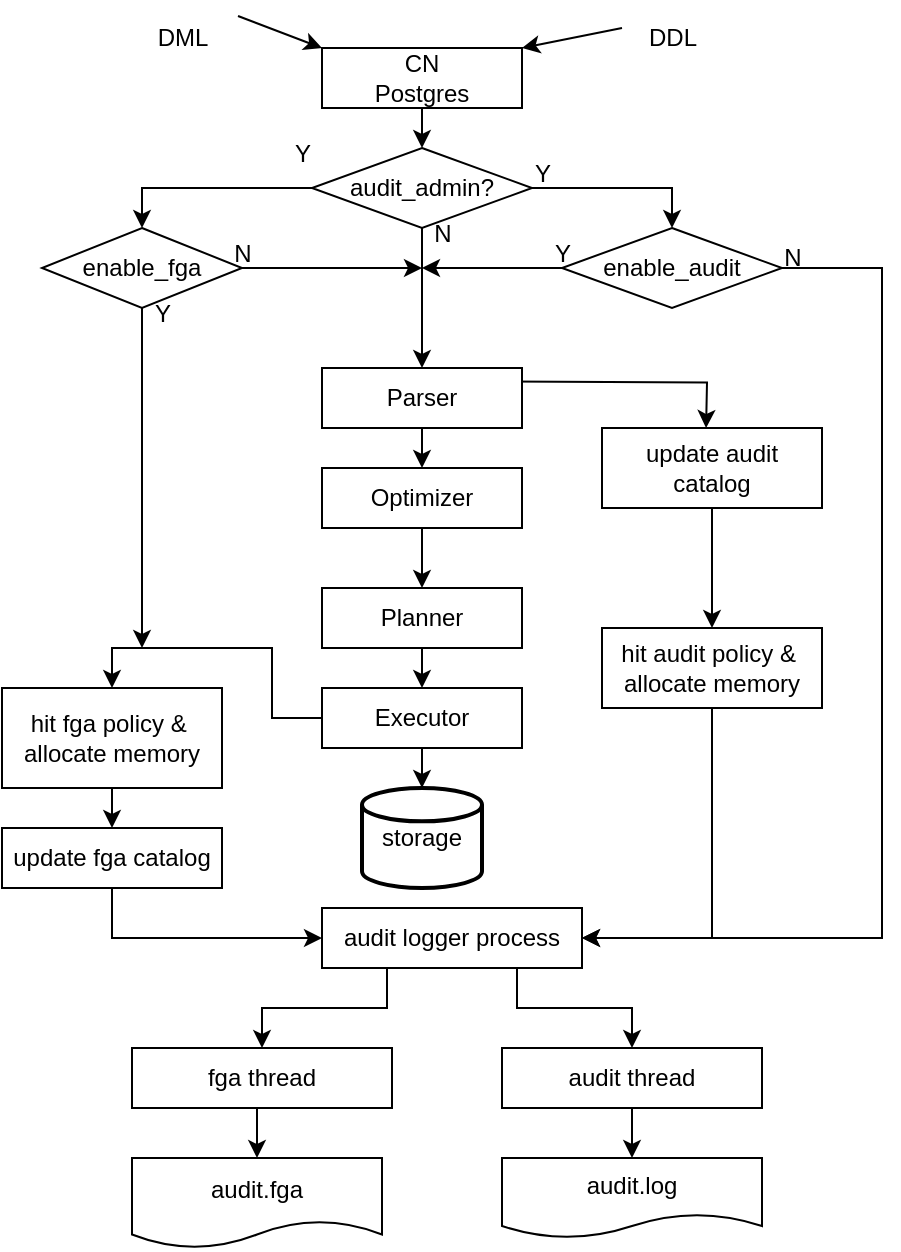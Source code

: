 <mxfile version="21.7.4" type="github">
  <diagram id="C5RBs43oDa-KdzZeNtuy" name="Page-1">
    <mxGraphModel dx="1290" dy="511" grid="1" gridSize="10" guides="1" tooltips="1" connect="1" arrows="1" fold="1" page="1" pageScale="1" pageWidth="827" pageHeight="1169" math="0" shadow="0">
      <root>
        <mxCell id="WIyWlLk6GJQsqaUBKTNV-0" />
        <mxCell id="WIyWlLk6GJQsqaUBKTNV-1" parent="WIyWlLk6GJQsqaUBKTNV-0" />
        <mxCell id="0m9i0qNVgHev02p7hBAH-16" style="edgeStyle=orthogonalEdgeStyle;rounded=0;orthogonalLoop=1;jettySize=auto;html=1;exitX=0.5;exitY=1;exitDx=0;exitDy=0;entryX=0.5;entryY=0;entryDx=0;entryDy=0;" edge="1" parent="WIyWlLk6GJQsqaUBKTNV-1" source="0m9i0qNVgHev02p7hBAH-1" target="0m9i0qNVgHev02p7hBAH-6">
          <mxGeometry relative="1" as="geometry" />
        </mxCell>
        <mxCell id="0m9i0qNVgHev02p7hBAH-1" value="CN&lt;br&gt;Postgres" style="rounded=0;whiteSpace=wrap;html=1;" vertex="1" parent="WIyWlLk6GJQsqaUBKTNV-1">
          <mxGeometry x="230" y="30" width="100" height="30" as="geometry" />
        </mxCell>
        <mxCell id="0m9i0qNVgHev02p7hBAH-21" style="edgeStyle=orthogonalEdgeStyle;rounded=0;orthogonalLoop=1;jettySize=auto;html=1;exitX=1;exitY=0.25;exitDx=0;exitDy=0;entryX=0.564;entryY=0.02;entryDx=0;entryDy=0;entryPerimeter=0;" edge="1" parent="WIyWlLk6GJQsqaUBKTNV-1">
          <mxGeometry relative="1" as="geometry">
            <mxPoint x="320" y="196.7" as="sourcePoint" />
            <mxPoint x="422.04" y="220.0" as="targetPoint" />
          </mxGeometry>
        </mxCell>
        <mxCell id="0m9i0qNVgHev02p7hBAH-23" style="edgeStyle=orthogonalEdgeStyle;rounded=0;orthogonalLoop=1;jettySize=auto;html=1;exitX=0.5;exitY=1;exitDx=0;exitDy=0;entryX=0.5;entryY=0;entryDx=0;entryDy=0;" edge="1" parent="WIyWlLk6GJQsqaUBKTNV-1" source="0m9i0qNVgHev02p7hBAH-2" target="0m9i0qNVgHev02p7hBAH-3">
          <mxGeometry relative="1" as="geometry" />
        </mxCell>
        <mxCell id="0m9i0qNVgHev02p7hBAH-2" value="Parser" style="rounded=0;whiteSpace=wrap;html=1;" vertex="1" parent="WIyWlLk6GJQsqaUBKTNV-1">
          <mxGeometry x="230" y="190" width="100" height="30" as="geometry" />
        </mxCell>
        <mxCell id="0m9i0qNVgHev02p7hBAH-24" style="edgeStyle=orthogonalEdgeStyle;rounded=0;orthogonalLoop=1;jettySize=auto;html=1;exitX=0.5;exitY=1;exitDx=0;exitDy=0;entryX=0.5;entryY=0;entryDx=0;entryDy=0;" edge="1" parent="WIyWlLk6GJQsqaUBKTNV-1" source="0m9i0qNVgHev02p7hBAH-3" target="0m9i0qNVgHev02p7hBAH-4">
          <mxGeometry relative="1" as="geometry" />
        </mxCell>
        <mxCell id="0m9i0qNVgHev02p7hBAH-3" value="Optimizer" style="rounded=0;whiteSpace=wrap;html=1;" vertex="1" parent="WIyWlLk6GJQsqaUBKTNV-1">
          <mxGeometry x="230" y="240" width="100" height="30" as="geometry" />
        </mxCell>
        <mxCell id="0m9i0qNVgHev02p7hBAH-25" style="edgeStyle=orthogonalEdgeStyle;rounded=0;orthogonalLoop=1;jettySize=auto;html=1;exitX=0.5;exitY=1;exitDx=0;exitDy=0;entryX=0.5;entryY=0;entryDx=0;entryDy=0;" edge="1" parent="WIyWlLk6GJQsqaUBKTNV-1" source="0m9i0qNVgHev02p7hBAH-4" target="0m9i0qNVgHev02p7hBAH-5">
          <mxGeometry relative="1" as="geometry" />
        </mxCell>
        <mxCell id="0m9i0qNVgHev02p7hBAH-4" value="Planner" style="rounded=0;whiteSpace=wrap;html=1;" vertex="1" parent="WIyWlLk6GJQsqaUBKTNV-1">
          <mxGeometry x="230" y="300" width="100" height="30" as="geometry" />
        </mxCell>
        <mxCell id="0m9i0qNVgHev02p7hBAH-26" style="edgeStyle=orthogonalEdgeStyle;rounded=0;orthogonalLoop=1;jettySize=auto;html=1;exitX=0;exitY=0.5;exitDx=0;exitDy=0;entryX=0.5;entryY=0;entryDx=0;entryDy=0;" edge="1" parent="WIyWlLk6GJQsqaUBKTNV-1" source="0m9i0qNVgHev02p7hBAH-5" target="0m9i0qNVgHev02p7hBAH-15">
          <mxGeometry relative="1" as="geometry" />
        </mxCell>
        <mxCell id="0m9i0qNVgHev02p7hBAH-47" style="edgeStyle=orthogonalEdgeStyle;rounded=0;orthogonalLoop=1;jettySize=auto;html=1;exitX=0.5;exitY=1;exitDx=0;exitDy=0;entryX=0.5;entryY=0;entryDx=0;entryDy=0;entryPerimeter=0;" edge="1" parent="WIyWlLk6GJQsqaUBKTNV-1" source="0m9i0qNVgHev02p7hBAH-5" target="0m9i0qNVgHev02p7hBAH-46">
          <mxGeometry relative="1" as="geometry" />
        </mxCell>
        <mxCell id="0m9i0qNVgHev02p7hBAH-5" value="Executor" style="rounded=0;whiteSpace=wrap;html=1;" vertex="1" parent="WIyWlLk6GJQsqaUBKTNV-1">
          <mxGeometry x="230" y="350" width="100" height="30" as="geometry" />
        </mxCell>
        <mxCell id="0m9i0qNVgHev02p7hBAH-17" style="edgeStyle=orthogonalEdgeStyle;rounded=0;orthogonalLoop=1;jettySize=auto;html=1;exitX=0;exitY=0.5;exitDx=0;exitDy=0;entryX=0.5;entryY=0;entryDx=0;entryDy=0;" edge="1" parent="WIyWlLk6GJQsqaUBKTNV-1" source="0m9i0qNVgHev02p7hBAH-6" target="0m9i0qNVgHev02p7hBAH-13">
          <mxGeometry relative="1" as="geometry" />
        </mxCell>
        <mxCell id="0m9i0qNVgHev02p7hBAH-18" style="edgeStyle=orthogonalEdgeStyle;rounded=0;orthogonalLoop=1;jettySize=auto;html=1;exitX=1;exitY=0.5;exitDx=0;exitDy=0;entryX=0.5;entryY=0;entryDx=0;entryDy=0;" edge="1" parent="WIyWlLk6GJQsqaUBKTNV-1" source="0m9i0qNVgHev02p7hBAH-6" target="0m9i0qNVgHev02p7hBAH-7">
          <mxGeometry relative="1" as="geometry" />
        </mxCell>
        <mxCell id="0m9i0qNVgHev02p7hBAH-19" style="edgeStyle=orthogonalEdgeStyle;rounded=0;orthogonalLoop=1;jettySize=auto;html=1;exitX=0.5;exitY=1;exitDx=0;exitDy=0;entryX=0.5;entryY=0;entryDx=0;entryDy=0;" edge="1" parent="WIyWlLk6GJQsqaUBKTNV-1" source="0m9i0qNVgHev02p7hBAH-6" target="0m9i0qNVgHev02p7hBAH-2">
          <mxGeometry relative="1" as="geometry" />
        </mxCell>
        <mxCell id="0m9i0qNVgHev02p7hBAH-6" value="audit_admin?" style="rhombus;whiteSpace=wrap;html=1;" vertex="1" parent="WIyWlLk6GJQsqaUBKTNV-1">
          <mxGeometry x="225" y="80" width="110" height="40" as="geometry" />
        </mxCell>
        <mxCell id="0m9i0qNVgHev02p7hBAH-20" style="edgeStyle=orthogonalEdgeStyle;rounded=0;orthogonalLoop=1;jettySize=auto;html=1;exitX=0;exitY=0.5;exitDx=0;exitDy=0;" edge="1" parent="WIyWlLk6GJQsqaUBKTNV-1" source="0m9i0qNVgHev02p7hBAH-7">
          <mxGeometry relative="1" as="geometry">
            <mxPoint x="280" y="140" as="targetPoint" />
          </mxGeometry>
        </mxCell>
        <mxCell id="0m9i0qNVgHev02p7hBAH-55" style="edgeStyle=orthogonalEdgeStyle;rounded=0;orthogonalLoop=1;jettySize=auto;html=1;exitX=1;exitY=0.5;exitDx=0;exitDy=0;entryX=1;entryY=0.5;entryDx=0;entryDy=0;" edge="1" parent="WIyWlLk6GJQsqaUBKTNV-1" source="0m9i0qNVgHev02p7hBAH-7" target="0m9i0qNVgHev02p7hBAH-28">
          <mxGeometry relative="1" as="geometry">
            <Array as="points">
              <mxPoint x="510" y="140" />
              <mxPoint x="510" y="475" />
            </Array>
          </mxGeometry>
        </mxCell>
        <mxCell id="0m9i0qNVgHev02p7hBAH-7" value="enable_audit" style="rhombus;whiteSpace=wrap;html=1;" vertex="1" parent="WIyWlLk6GJQsqaUBKTNV-1">
          <mxGeometry x="350" y="120" width="110" height="40" as="geometry" />
        </mxCell>
        <mxCell id="0m9i0qNVgHev02p7hBAH-22" value="" style="edgeStyle=orthogonalEdgeStyle;rounded=0;orthogonalLoop=1;jettySize=auto;html=1;" edge="1" parent="WIyWlLk6GJQsqaUBKTNV-1" source="0m9i0qNVgHev02p7hBAH-8" target="0m9i0qNVgHev02p7hBAH-9">
          <mxGeometry relative="1" as="geometry" />
        </mxCell>
        <mxCell id="0m9i0qNVgHev02p7hBAH-8" value="update audit catalog" style="rounded=0;whiteSpace=wrap;html=1;" vertex="1" parent="WIyWlLk6GJQsqaUBKTNV-1">
          <mxGeometry x="370" y="220" width="110" height="40" as="geometry" />
        </mxCell>
        <mxCell id="0m9i0qNVgHev02p7hBAH-33" style="edgeStyle=orthogonalEdgeStyle;rounded=0;orthogonalLoop=1;jettySize=auto;html=1;exitX=0.5;exitY=1;exitDx=0;exitDy=0;entryX=1;entryY=0.5;entryDx=0;entryDy=0;" edge="1" parent="WIyWlLk6GJQsqaUBKTNV-1" source="0m9i0qNVgHev02p7hBAH-9" target="0m9i0qNVgHev02p7hBAH-28">
          <mxGeometry relative="1" as="geometry" />
        </mxCell>
        <mxCell id="0m9i0qNVgHev02p7hBAH-9" value="&lt;div&gt;hit audit policy &amp;amp;&amp;nbsp;&lt;/div&gt;&lt;div&gt;allocate memory&lt;/div&gt;" style="rounded=0;whiteSpace=wrap;html=1;" vertex="1" parent="WIyWlLk6GJQsqaUBKTNV-1">
          <mxGeometry x="370" y="320" width="110" height="40" as="geometry" />
        </mxCell>
        <mxCell id="0m9i0qNVgHev02p7hBAH-40" style="edgeStyle=orthogonalEdgeStyle;rounded=0;orthogonalLoop=1;jettySize=auto;html=1;exitX=0.5;exitY=1;exitDx=0;exitDy=0;entryX=0.5;entryY=0;entryDx=0;entryDy=0;" edge="1" parent="WIyWlLk6GJQsqaUBKTNV-1" source="0m9i0qNVgHev02p7hBAH-12" target="0m9i0qNVgHev02p7hBAH-37">
          <mxGeometry relative="1" as="geometry" />
        </mxCell>
        <mxCell id="0m9i0qNVgHev02p7hBAH-12" value="audit thread" style="rounded=0;whiteSpace=wrap;html=1;" vertex="1" parent="WIyWlLk6GJQsqaUBKTNV-1">
          <mxGeometry x="320" y="530" width="130" height="30" as="geometry" />
        </mxCell>
        <mxCell id="0m9i0qNVgHev02p7hBAH-38" style="edgeStyle=orthogonalEdgeStyle;rounded=0;orthogonalLoop=1;jettySize=auto;html=1;exitX=0.5;exitY=1;exitDx=0;exitDy=0;" edge="1" parent="WIyWlLk6GJQsqaUBKTNV-1" source="0m9i0qNVgHev02p7hBAH-13">
          <mxGeometry relative="1" as="geometry">
            <mxPoint x="140" y="330" as="targetPoint" />
          </mxGeometry>
        </mxCell>
        <mxCell id="0m9i0qNVgHev02p7hBAH-48" style="edgeStyle=orthogonalEdgeStyle;rounded=0;orthogonalLoop=1;jettySize=auto;html=1;exitX=1;exitY=0.5;exitDx=0;exitDy=0;" edge="1" parent="WIyWlLk6GJQsqaUBKTNV-1" source="0m9i0qNVgHev02p7hBAH-13">
          <mxGeometry relative="1" as="geometry">
            <mxPoint x="280" y="140" as="targetPoint" />
          </mxGeometry>
        </mxCell>
        <mxCell id="0m9i0qNVgHev02p7hBAH-13" value="enable_fga" style="rhombus;whiteSpace=wrap;html=1;" vertex="1" parent="WIyWlLk6GJQsqaUBKTNV-1">
          <mxGeometry x="90" y="120" width="100" height="40" as="geometry" />
        </mxCell>
        <mxCell id="0m9i0qNVgHev02p7hBAH-32" style="edgeStyle=orthogonalEdgeStyle;rounded=0;orthogonalLoop=1;jettySize=auto;html=1;exitX=0.5;exitY=1;exitDx=0;exitDy=0;entryX=0;entryY=0.5;entryDx=0;entryDy=0;" edge="1" parent="WIyWlLk6GJQsqaUBKTNV-1" source="0m9i0qNVgHev02p7hBAH-14" target="0m9i0qNVgHev02p7hBAH-28">
          <mxGeometry relative="1" as="geometry" />
        </mxCell>
        <mxCell id="0m9i0qNVgHev02p7hBAH-14" value="update fga catalog" style="rounded=0;whiteSpace=wrap;html=1;" vertex="1" parent="WIyWlLk6GJQsqaUBKTNV-1">
          <mxGeometry x="70" y="420" width="110" height="30" as="geometry" />
        </mxCell>
        <mxCell id="0m9i0qNVgHev02p7hBAH-30" style="edgeStyle=orthogonalEdgeStyle;rounded=0;orthogonalLoop=1;jettySize=auto;html=1;exitX=0.5;exitY=1;exitDx=0;exitDy=0;entryX=0.5;entryY=0;entryDx=0;entryDy=0;" edge="1" parent="WIyWlLk6GJQsqaUBKTNV-1" source="0m9i0qNVgHev02p7hBAH-15" target="0m9i0qNVgHev02p7hBAH-14">
          <mxGeometry relative="1" as="geometry" />
        </mxCell>
        <mxCell id="0m9i0qNVgHev02p7hBAH-15" value="&lt;div&gt;hit fga policy &amp;amp;&amp;nbsp;&lt;/div&gt;&lt;div&gt;allocate memory&lt;/div&gt;" style="rounded=0;whiteSpace=wrap;html=1;" vertex="1" parent="WIyWlLk6GJQsqaUBKTNV-1">
          <mxGeometry x="70" y="350" width="110" height="50" as="geometry" />
        </mxCell>
        <mxCell id="0m9i0qNVgHev02p7hBAH-34" style="edgeStyle=orthogonalEdgeStyle;rounded=0;orthogonalLoop=1;jettySize=auto;html=1;exitX=0.25;exitY=1;exitDx=0;exitDy=0;" edge="1" parent="WIyWlLk6GJQsqaUBKTNV-1" source="0m9i0qNVgHev02p7hBAH-28" target="0m9i0qNVgHev02p7hBAH-29">
          <mxGeometry relative="1" as="geometry" />
        </mxCell>
        <mxCell id="0m9i0qNVgHev02p7hBAH-35" style="edgeStyle=orthogonalEdgeStyle;rounded=0;orthogonalLoop=1;jettySize=auto;html=1;exitX=0.75;exitY=1;exitDx=0;exitDy=0;" edge="1" parent="WIyWlLk6GJQsqaUBKTNV-1" source="0m9i0qNVgHev02p7hBAH-28" target="0m9i0qNVgHev02p7hBAH-12">
          <mxGeometry relative="1" as="geometry" />
        </mxCell>
        <mxCell id="0m9i0qNVgHev02p7hBAH-28" value="audit logger process" style="rounded=0;whiteSpace=wrap;html=1;" vertex="1" parent="WIyWlLk6GJQsqaUBKTNV-1">
          <mxGeometry x="230" y="460" width="130" height="30" as="geometry" />
        </mxCell>
        <mxCell id="0m9i0qNVgHev02p7hBAH-39" style="edgeStyle=orthogonalEdgeStyle;rounded=0;orthogonalLoop=1;jettySize=auto;html=1;exitX=0.5;exitY=1;exitDx=0;exitDy=0;entryX=0.5;entryY=0;entryDx=0;entryDy=0;" edge="1" parent="WIyWlLk6GJQsqaUBKTNV-1" source="0m9i0qNVgHev02p7hBAH-29" target="0m9i0qNVgHev02p7hBAH-36">
          <mxGeometry relative="1" as="geometry" />
        </mxCell>
        <mxCell id="0m9i0qNVgHev02p7hBAH-29" value="fga thread" style="rounded=0;whiteSpace=wrap;html=1;" vertex="1" parent="WIyWlLk6GJQsqaUBKTNV-1">
          <mxGeometry x="135" y="530" width="130" height="30" as="geometry" />
        </mxCell>
        <mxCell id="0m9i0qNVgHev02p7hBAH-36" value="audit.fga" style="shape=document;whiteSpace=wrap;html=1;boundedLbl=1;" vertex="1" parent="WIyWlLk6GJQsqaUBKTNV-1">
          <mxGeometry x="135" y="585" width="125" height="45" as="geometry" />
        </mxCell>
        <mxCell id="0m9i0qNVgHev02p7hBAH-37" value="audit.log" style="shape=document;whiteSpace=wrap;html=1;boundedLbl=1;" vertex="1" parent="WIyWlLk6GJQsqaUBKTNV-1">
          <mxGeometry x="320" y="585" width="130" height="40" as="geometry" />
        </mxCell>
        <mxCell id="0m9i0qNVgHev02p7hBAH-41" value="" style="endArrow=classic;html=1;rounded=0;entryX=1;entryY=0;entryDx=0;entryDy=0;" edge="1" parent="WIyWlLk6GJQsqaUBKTNV-1" target="0m9i0qNVgHev02p7hBAH-1">
          <mxGeometry width="50" height="50" relative="1" as="geometry">
            <mxPoint x="380" y="20" as="sourcePoint" />
            <mxPoint x="440" y="170" as="targetPoint" />
          </mxGeometry>
        </mxCell>
        <mxCell id="0m9i0qNVgHev02p7hBAH-42" value="DDL" style="text;html=1;align=center;verticalAlign=middle;resizable=0;points=[];autosize=1;strokeColor=none;fillColor=none;" vertex="1" parent="WIyWlLk6GJQsqaUBKTNV-1">
          <mxGeometry x="380" y="10" width="50" height="30" as="geometry" />
        </mxCell>
        <mxCell id="0m9i0qNVgHev02p7hBAH-43" value="DML" style="text;html=1;align=center;verticalAlign=middle;resizable=0;points=[];autosize=1;strokeColor=none;fillColor=none;" vertex="1" parent="WIyWlLk6GJQsqaUBKTNV-1">
          <mxGeometry x="135" y="10" width="50" height="30" as="geometry" />
        </mxCell>
        <mxCell id="0m9i0qNVgHev02p7hBAH-44" value="" style="endArrow=classic;html=1;rounded=0;entryX=1;entryY=0;entryDx=0;entryDy=0;exitX=1.06;exitY=0.133;exitDx=0;exitDy=0;exitPerimeter=0;" edge="1" parent="WIyWlLk6GJQsqaUBKTNV-1" source="0m9i0qNVgHev02p7hBAH-43">
          <mxGeometry width="50" height="50" relative="1" as="geometry">
            <mxPoint x="90" y="-10" as="sourcePoint" />
            <mxPoint x="230" y="30" as="targetPoint" />
            <Array as="points" />
          </mxGeometry>
        </mxCell>
        <mxCell id="0m9i0qNVgHev02p7hBAH-46" value="storage" style="strokeWidth=2;html=1;shape=mxgraph.flowchart.database;whiteSpace=wrap;" vertex="1" parent="WIyWlLk6GJQsqaUBKTNV-1">
          <mxGeometry x="250" y="400" width="60" height="50" as="geometry" />
        </mxCell>
        <mxCell id="0m9i0qNVgHev02p7hBAH-49" value="N" style="text;html=1;align=center;verticalAlign=middle;resizable=0;points=[];autosize=1;strokeColor=none;fillColor=none;" vertex="1" parent="WIyWlLk6GJQsqaUBKTNV-1">
          <mxGeometry x="275" y="108" width="30" height="30" as="geometry" />
        </mxCell>
        <mxCell id="0m9i0qNVgHev02p7hBAH-50" value="Y" style="text;html=1;align=center;verticalAlign=middle;resizable=0;points=[];autosize=1;strokeColor=none;fillColor=none;" vertex="1" parent="WIyWlLk6GJQsqaUBKTNV-1">
          <mxGeometry x="325" y="78" width="30" height="30" as="geometry" />
        </mxCell>
        <mxCell id="0m9i0qNVgHev02p7hBAH-51" value="Y" style="text;html=1;align=center;verticalAlign=middle;resizable=0;points=[];autosize=1;strokeColor=none;fillColor=none;" vertex="1" parent="WIyWlLk6GJQsqaUBKTNV-1">
          <mxGeometry x="205" y="68" width="30" height="30" as="geometry" />
        </mxCell>
        <mxCell id="0m9i0qNVgHev02p7hBAH-52" value="Y" style="text;html=1;align=center;verticalAlign=middle;resizable=0;points=[];autosize=1;strokeColor=none;fillColor=none;" vertex="1" parent="WIyWlLk6GJQsqaUBKTNV-1">
          <mxGeometry x="135" y="148" width="30" height="30" as="geometry" />
        </mxCell>
        <mxCell id="0m9i0qNVgHev02p7hBAH-53" value="N" style="text;html=1;align=center;verticalAlign=middle;resizable=0;points=[];autosize=1;strokeColor=none;fillColor=none;" vertex="1" parent="WIyWlLk6GJQsqaUBKTNV-1">
          <mxGeometry x="175" y="118" width="30" height="30" as="geometry" />
        </mxCell>
        <mxCell id="0m9i0qNVgHev02p7hBAH-54" value="Y" style="text;html=1;align=center;verticalAlign=middle;resizable=0;points=[];autosize=1;strokeColor=none;fillColor=none;" vertex="1" parent="WIyWlLk6GJQsqaUBKTNV-1">
          <mxGeometry x="335" y="118" width="30" height="30" as="geometry" />
        </mxCell>
        <mxCell id="0m9i0qNVgHev02p7hBAH-56" value="N" style="text;html=1;align=center;verticalAlign=middle;resizable=0;points=[];autosize=1;strokeColor=none;fillColor=none;" vertex="1" parent="WIyWlLk6GJQsqaUBKTNV-1">
          <mxGeometry x="450" y="120" width="30" height="30" as="geometry" />
        </mxCell>
      </root>
    </mxGraphModel>
  </diagram>
</mxfile>
